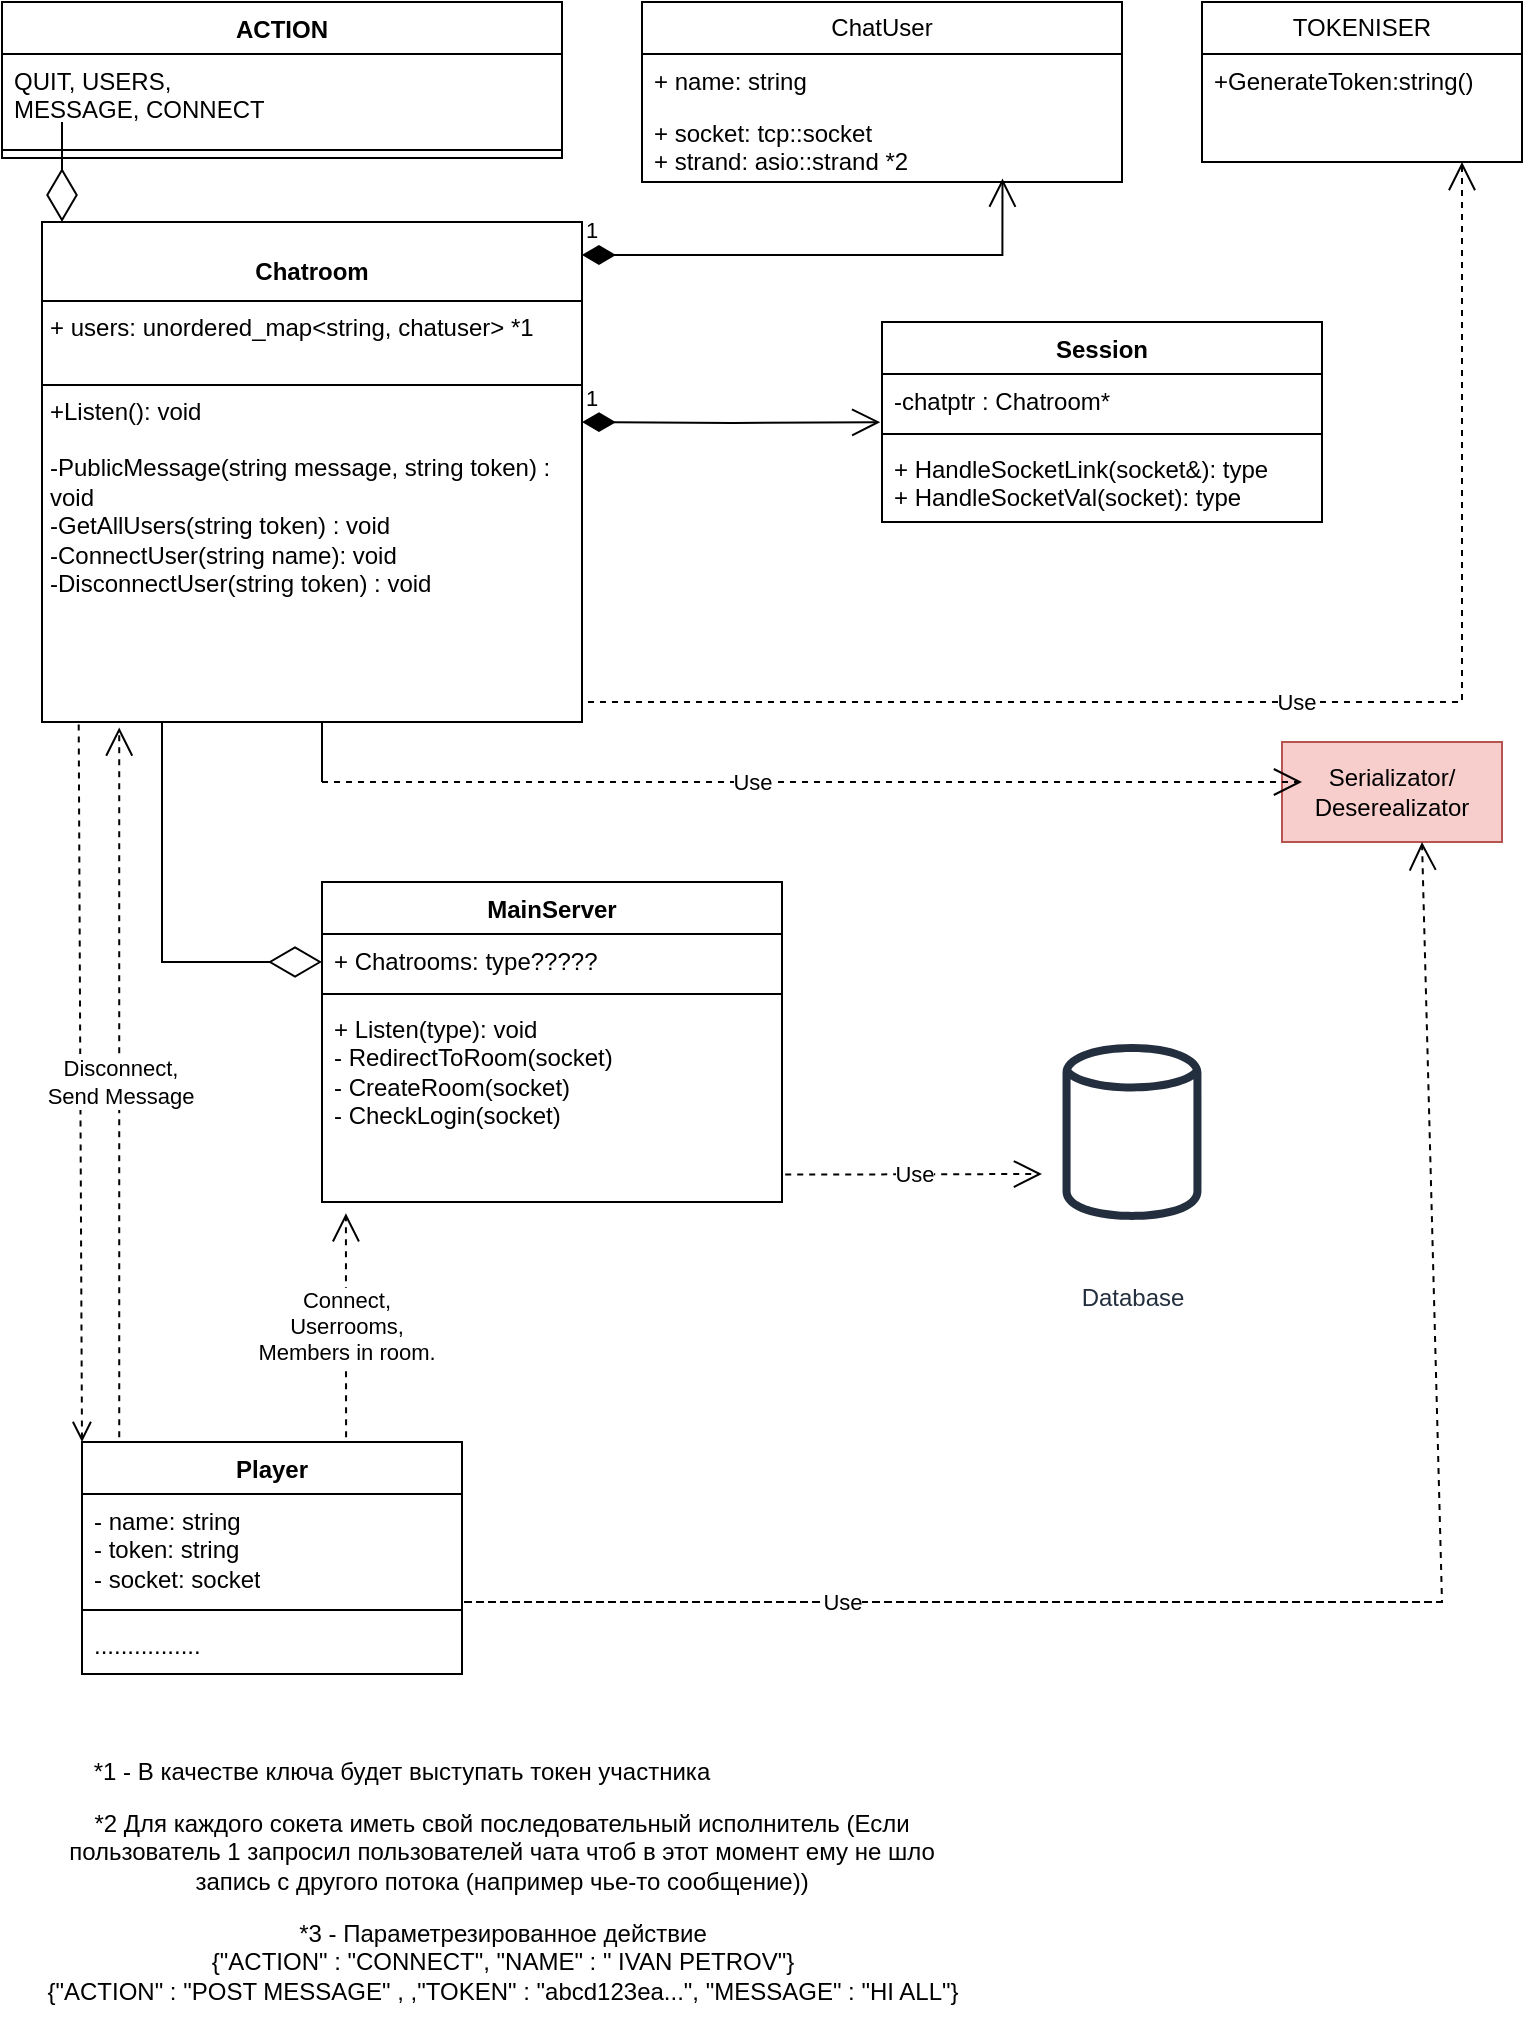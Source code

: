 <mxfile version="27.0.9">
  <diagram name="Страница — 1" id="RBdB6agf4GyIWHEwc0SU">
    <mxGraphModel dx="988" dy="573" grid="1" gridSize="10" guides="1" tooltips="1" connect="1" arrows="1" fold="1" page="1" pageScale="1" pageWidth="827" pageHeight="1169" math="0" shadow="0">
      <root>
        <mxCell id="0" />
        <mxCell id="1" parent="0" />
        <mxCell id="mDhaL8YAz_b2dVPlp8po-7" value="&lt;p style=&quot;margin:0px;margin-top:4px;text-align:center;&quot;&gt;&lt;br&gt;&lt;b&gt;Chatroom&lt;/b&gt;&lt;/p&gt;&lt;hr size=&quot;1&quot; style=&quot;border-style:solid;&quot;&gt;&lt;p style=&quot;margin:0px;margin-left:4px;&quot;&gt;+ users: unordered_map&amp;lt;string, chatuser&amp;gt; *1&lt;br&gt;&lt;br&gt;&lt;/p&gt;&lt;hr size=&quot;1&quot; style=&quot;border-style:solid;&quot;&gt;&lt;p style=&quot;margin:0px;margin-left:4px;&quot;&gt;+Listen(): void&lt;br&gt;&lt;br&gt;&lt;/p&gt;&lt;p style=&quot;margin:0px;margin-left:4px;&quot;&gt;&lt;span style=&quot;background-color: transparent; color: light-dark(rgb(0, 0, 0), rgb(255, 255, 255));&quot;&gt;-PublicMessage(string message, string token) : void&amp;nbsp;&lt;/span&gt;&lt;/p&gt;&lt;p style=&quot;margin:0px;margin-left:4px;&quot;&gt;-GetAllUsers(string token) : void&lt;/p&gt;&lt;p style=&quot;margin:0px;margin-left:4px;&quot;&gt;-ConnectUser(string name): void&lt;/p&gt;&lt;p style=&quot;margin:0px;margin-left:4px;&quot;&gt;-DisconnectUser(string token) : void&lt;/p&gt;" style="verticalAlign=top;align=left;overflow=fill;html=1;whiteSpace=wrap;" parent="1" vertex="1">
          <mxGeometry x="60" y="150" width="270" height="250" as="geometry" />
        </mxCell>
        <mxCell id="mDhaL8YAz_b2dVPlp8po-8" value="ACTION" style="swimlane;fontStyle=1;align=center;verticalAlign=top;childLayout=stackLayout;horizontal=1;startSize=26;horizontalStack=0;resizeParent=1;resizeParentMax=0;resizeLast=0;collapsible=1;marginBottom=0;whiteSpace=wrap;html=1;" parent="1" vertex="1">
          <mxGeometry x="40" y="40" width="280" height="78" as="geometry" />
        </mxCell>
        <mxCell id="mDhaL8YAz_b2dVPlp8po-9" value="QUIT, USERS,&amp;nbsp;&lt;div&gt;MESSAGE, CONNECT&lt;/div&gt;" style="text;strokeColor=none;fillColor=none;align=left;verticalAlign=top;spacingLeft=4;spacingRight=4;overflow=hidden;rotatable=0;points=[[0,0.5],[1,0.5]];portConstraint=eastwest;whiteSpace=wrap;html=1;" parent="mDhaL8YAz_b2dVPlp8po-8" vertex="1">
          <mxGeometry y="26" width="280" height="44" as="geometry" />
        </mxCell>
        <mxCell id="mDhaL8YAz_b2dVPlp8po-10" value="" style="line;strokeWidth=1;fillColor=none;align=left;verticalAlign=middle;spacingTop=-1;spacingLeft=3;spacingRight=3;rotatable=0;labelPosition=right;points=[];portConstraint=eastwest;strokeColor=inherit;" parent="mDhaL8YAz_b2dVPlp8po-8" vertex="1">
          <mxGeometry y="70" width="280" height="8" as="geometry" />
        </mxCell>
        <mxCell id="mDhaL8YAz_b2dVPlp8po-12" value="TOKENISER" style="swimlane;fontStyle=0;childLayout=stackLayout;horizontal=1;startSize=26;fillColor=none;horizontalStack=0;resizeParent=1;resizeParentMax=0;resizeLast=0;collapsible=1;marginBottom=0;whiteSpace=wrap;html=1;" parent="1" vertex="1">
          <mxGeometry x="640" y="40" width="160" height="80" as="geometry" />
        </mxCell>
        <mxCell id="mDhaL8YAz_b2dVPlp8po-13" value="+GenerateToken:string()" style="text;strokeColor=none;fillColor=none;align=left;verticalAlign=top;spacingLeft=4;spacingRight=4;overflow=hidden;rotatable=0;points=[[0,0.5],[1,0.5]];portConstraint=eastwest;whiteSpace=wrap;html=1;" parent="mDhaL8YAz_b2dVPlp8po-12" vertex="1">
          <mxGeometry y="26" width="160" height="54" as="geometry" />
        </mxCell>
        <mxCell id="mDhaL8YAz_b2dVPlp8po-16" value="ChatUser" style="swimlane;fontStyle=0;childLayout=stackLayout;horizontal=1;startSize=26;fillColor=none;horizontalStack=0;resizeParent=1;resizeParentMax=0;resizeLast=0;collapsible=1;marginBottom=0;whiteSpace=wrap;html=1;" parent="1" vertex="1">
          <mxGeometry x="360" y="40" width="240" height="90" as="geometry" />
        </mxCell>
        <mxCell id="mDhaL8YAz_b2dVPlp8po-18" value="+ name: string" style="text;strokeColor=none;fillColor=none;align=left;verticalAlign=top;spacingLeft=4;spacingRight=4;overflow=hidden;rotatable=0;points=[[0,0.5],[1,0.5]];portConstraint=eastwest;whiteSpace=wrap;html=1;" parent="mDhaL8YAz_b2dVPlp8po-16" vertex="1">
          <mxGeometry y="26" width="240" height="26" as="geometry" />
        </mxCell>
        <mxCell id="mDhaL8YAz_b2dVPlp8po-19" value="+ socket: tcp::socket&amp;nbsp;&lt;div&gt;+ strand: asio::strand *2&lt;/div&gt;" style="text;strokeColor=none;fillColor=none;align=left;verticalAlign=top;spacingLeft=4;spacingRight=4;overflow=hidden;rotatable=0;points=[[0,0.5],[1,0.5]];portConstraint=eastwest;whiteSpace=wrap;html=1;" parent="mDhaL8YAz_b2dVPlp8po-16" vertex="1">
          <mxGeometry y="52" width="240" height="38" as="geometry" />
        </mxCell>
        <mxCell id="mDhaL8YAz_b2dVPlp8po-20" value="*1 - В качестве ключа будет выступать токен участника" style="text;html=1;align=center;verticalAlign=middle;whiteSpace=wrap;rounded=0;" parent="1" vertex="1">
          <mxGeometry x="65" y="910" width="350" height="30" as="geometry" />
        </mxCell>
        <mxCell id="mDhaL8YAz_b2dVPlp8po-21" value="*2 Для каждого сокета иметь свой последовательный исполнитель (Если пользователь 1 запросил пользователей чата чтоб в этот момент ему не шло запись с другого потока (например чье-то сообщение))" style="text;html=1;align=center;verticalAlign=middle;whiteSpace=wrap;rounded=0;" parent="1" vertex="1">
          <mxGeometry x="55" y="950" width="470" height="30" as="geometry" />
        </mxCell>
        <mxCell id="mDhaL8YAz_b2dVPlp8po-22" value="*3 - Параметрезированное действие&lt;div&gt;&lt;span style=&quot;background-color: transparent; color: light-dark(rgb(0, 0, 0), rgb(255, 255, 255));&quot;&gt;{&lt;/span&gt;&lt;span style=&quot;background-color: transparent; color: light-dark(rgb(0, 0, 0), rgb(255, 255, 255));&quot;&gt;&quot;ACTION&quot; : &quot;CONNECT&quot;,&amp;nbsp;&lt;/span&gt;&lt;span style=&quot;background-color: transparent; color: light-dark(rgb(0, 0, 0), rgb(255, 255, 255));&quot;&gt;&quot;NAME&quot; : &quot; IVAN PETROV&quot;&lt;/span&gt;&lt;span style=&quot;background-color: transparent; color: light-dark(rgb(0, 0, 0), rgb(255, 255, 255));&quot;&gt;}&lt;br&gt;{&quot;ACTION&quot; : &quot;POST MESSAGE&quot; ,&amp;nbsp;&lt;/span&gt;&lt;span style=&quot;background-color: transparent; color: light-dark(rgb(0, 0, 0), rgb(255, 255, 255));&quot;&gt;,&lt;/span&gt;&lt;span style=&quot;background-color: transparent; color: light-dark(rgb(0, 0, 0), rgb(255, 255, 255));&quot;&gt;&quot;TOKEN&quot; :&amp;nbsp;&lt;/span&gt;&lt;span style=&quot;background-color: transparent; color: light-dark(rgb(0, 0, 0), rgb(255, 255, 255));&quot;&gt;&quot;abcd123ea...&quot;, &quot;MESSAGE&quot; : &quot;HI ALL&quot;&lt;/span&gt;&lt;span style=&quot;background-color: transparent; color: light-dark(rgb(0, 0, 0), rgb(255, 255, 255));&quot;&gt;}&lt;/span&gt;&lt;/div&gt;" style="text;html=1;align=center;verticalAlign=middle;resizable=0;points=[];autosize=1;strokeColor=none;fillColor=none;" parent="1" vertex="1">
          <mxGeometry x="50" y="990" width="480" height="60" as="geometry" />
        </mxCell>
        <mxCell id="mDhaL8YAz_b2dVPlp8po-23" value="" style="endArrow=diamondThin;endFill=0;endSize=24;html=1;rounded=0;" parent="1" edge="1">
          <mxGeometry width="160" relative="1" as="geometry">
            <mxPoint x="70" y="100" as="sourcePoint" />
            <mxPoint x="70" y="150" as="targetPoint" />
          </mxGeometry>
        </mxCell>
        <mxCell id="mDhaL8YAz_b2dVPlp8po-24" value="Use" style="endArrow=open;endSize=12;dashed=1;html=1;rounded=0;" parent="1" edge="1">
          <mxGeometry width="160" relative="1" as="geometry">
            <mxPoint x="333" y="390" as="sourcePoint" />
            <mxPoint x="770" y="120" as="targetPoint" />
            <Array as="points">
              <mxPoint x="770" y="390" />
            </Array>
          </mxGeometry>
        </mxCell>
        <mxCell id="mDhaL8YAz_b2dVPlp8po-25" value="1" style="endArrow=open;html=1;endSize=12;startArrow=diamondThin;startSize=14;startFill=1;edgeStyle=orthogonalEdgeStyle;align=left;verticalAlign=bottom;rounded=0;entryX=0.751;entryY=0.955;entryDx=0;entryDy=0;entryPerimeter=0;" parent="1" target="mDhaL8YAz_b2dVPlp8po-19" edge="1">
          <mxGeometry x="-1" y="3" relative="1" as="geometry">
            <mxPoint x="330" y="166.47" as="sourcePoint" />
            <mxPoint x="540" y="140" as="targetPoint" />
            <Array as="points">
              <mxPoint x="540" y="167" />
            </Array>
          </mxGeometry>
        </mxCell>
        <mxCell id="ftO5Ddu22ceWDmIbqdO2-1" value="Session" style="swimlane;fontStyle=1;align=center;verticalAlign=top;childLayout=stackLayout;horizontal=1;startSize=26;horizontalStack=0;resizeParent=1;resizeParentMax=0;resizeLast=0;collapsible=1;marginBottom=0;whiteSpace=wrap;html=1;" vertex="1" parent="1">
          <mxGeometry x="480" y="200" width="220" height="100" as="geometry" />
        </mxCell>
        <mxCell id="ftO5Ddu22ceWDmIbqdO2-2" value="-chatptr : Chatroom*" style="text;strokeColor=none;fillColor=none;align=left;verticalAlign=top;spacingLeft=4;spacingRight=4;overflow=hidden;rotatable=0;points=[[0,0.5],[1,0.5]];portConstraint=eastwest;whiteSpace=wrap;html=1;" vertex="1" parent="ftO5Ddu22ceWDmIbqdO2-1">
          <mxGeometry y="26" width="220" height="26" as="geometry" />
        </mxCell>
        <mxCell id="ftO5Ddu22ceWDmIbqdO2-3" value="" style="line;strokeWidth=1;fillColor=none;align=left;verticalAlign=middle;spacingTop=-1;spacingLeft=3;spacingRight=3;rotatable=0;labelPosition=right;points=[];portConstraint=eastwest;strokeColor=inherit;" vertex="1" parent="ftO5Ddu22ceWDmIbqdO2-1">
          <mxGeometry y="52" width="220" height="8" as="geometry" />
        </mxCell>
        <mxCell id="ftO5Ddu22ceWDmIbqdO2-4" value="+ HandleSocketLink(socket&amp;amp;): type&lt;div&gt;+&amp;nbsp;&lt;span style=&quot;background-color: transparent; color: light-dark(rgb(0, 0, 0), rgb(255, 255, 255));&quot;&gt;Handle&lt;/span&gt;&lt;span style=&quot;background-color: transparent; color: light-dark(rgb(0, 0, 0), rgb(255, 255, 255));&quot;&gt;SocketVal(socket): type&lt;/span&gt;&lt;/div&gt;" style="text;strokeColor=none;fillColor=none;align=left;verticalAlign=top;spacingLeft=4;spacingRight=4;overflow=hidden;rotatable=0;points=[[0,0.5],[1,0.5]];portConstraint=eastwest;whiteSpace=wrap;html=1;" vertex="1" parent="ftO5Ddu22ceWDmIbqdO2-1">
          <mxGeometry y="60" width="220" height="40" as="geometry" />
        </mxCell>
        <mxCell id="ftO5Ddu22ceWDmIbqdO2-5" value="1" style="endArrow=open;html=1;endSize=12;startArrow=diamondThin;startSize=14;startFill=1;edgeStyle=orthogonalEdgeStyle;align=left;verticalAlign=bottom;rounded=0;entryX=-0.004;entryY=0.926;entryDx=0;entryDy=0;entryPerimeter=0;" edge="1" parent="1" target="ftO5Ddu22ceWDmIbqdO2-2">
          <mxGeometry x="-1" y="3" relative="1" as="geometry">
            <mxPoint x="330" y="250" as="sourcePoint" />
            <mxPoint x="470" y="250" as="targetPoint" />
          </mxGeometry>
        </mxCell>
        <mxCell id="ftO5Ddu22ceWDmIbqdO2-6" value="Serializator/&lt;div&gt;Deserealizator&lt;/div&gt;" style="html=1;whiteSpace=wrap;fillColor=#f8cecc;strokeColor=#b85450;" vertex="1" parent="1">
          <mxGeometry x="680" y="410" width="110" height="50" as="geometry" />
        </mxCell>
        <mxCell id="ftO5Ddu22ceWDmIbqdO2-7" value="Use" style="endArrow=open;endSize=12;dashed=1;html=1;rounded=0;entryX=0.091;entryY=0.4;entryDx=0;entryDy=0;entryPerimeter=0;" edge="1" parent="1" target="ftO5Ddu22ceWDmIbqdO2-6">
          <mxGeometry width="160" relative="1" as="geometry">
            <mxPoint x="200" y="430" as="sourcePoint" />
            <mxPoint x="680" y="450" as="targetPoint" />
            <Array as="points">
              <mxPoint x="200" y="400" />
              <mxPoint x="200" y="430" />
            </Array>
          </mxGeometry>
        </mxCell>
        <mxCell id="ftO5Ddu22ceWDmIbqdO2-8" value="&lt;br&gt;Database" style="sketch=0;outlineConnect=0;fontColor=#232F3E;gradientColor=none;strokeColor=#232F3E;fillColor=#ffffff;dashed=0;verticalLabelPosition=bottom;verticalAlign=top;align=center;html=1;fontSize=12;fontStyle=0;aspect=fixed;shape=mxgraph.aws4.resourceIcon;resIcon=mxgraph.aws4.generic_database;" vertex="1" parent="1">
          <mxGeometry x="550" y="550" width="110" height="110" as="geometry" />
        </mxCell>
        <mxCell id="ftO5Ddu22ceWDmIbqdO2-11" value="MainServer" style="swimlane;fontStyle=1;align=center;verticalAlign=top;childLayout=stackLayout;horizontal=1;startSize=26;horizontalStack=0;resizeParent=1;resizeParentMax=0;resizeLast=0;collapsible=1;marginBottom=0;whiteSpace=wrap;html=1;" vertex="1" parent="1">
          <mxGeometry x="200" y="480" width="230" height="160" as="geometry" />
        </mxCell>
        <mxCell id="ftO5Ddu22ceWDmIbqdO2-12" value="+ Chatrooms: type?????" style="text;strokeColor=none;fillColor=none;align=left;verticalAlign=top;spacingLeft=4;spacingRight=4;overflow=hidden;rotatable=0;points=[[0,0.5],[1,0.5]];portConstraint=eastwest;whiteSpace=wrap;html=1;" vertex="1" parent="ftO5Ddu22ceWDmIbqdO2-11">
          <mxGeometry y="26" width="230" height="26" as="geometry" />
        </mxCell>
        <mxCell id="ftO5Ddu22ceWDmIbqdO2-13" value="" style="line;strokeWidth=1;fillColor=none;align=left;verticalAlign=middle;spacingTop=-1;spacingLeft=3;spacingRight=3;rotatable=0;labelPosition=right;points=[];portConstraint=eastwest;strokeColor=inherit;" vertex="1" parent="ftO5Ddu22ceWDmIbqdO2-11">
          <mxGeometry y="52" width="230" height="8" as="geometry" />
        </mxCell>
        <mxCell id="ftO5Ddu22ceWDmIbqdO2-14" value="+ Listen(type): void&lt;div&gt;- RedirectToRoom(socket)&lt;/div&gt;&lt;div&gt;- CreateRoom(socket)&lt;/div&gt;&lt;div&gt;- CheckLogin(socket)&lt;/div&gt;" style="text;strokeColor=none;fillColor=none;align=left;verticalAlign=top;spacingLeft=4;spacingRight=4;overflow=hidden;rotatable=0;points=[[0,0.5],[1,0.5]];portConstraint=eastwest;whiteSpace=wrap;html=1;" vertex="1" parent="ftO5Ddu22ceWDmIbqdO2-11">
          <mxGeometry y="60" width="230" height="100" as="geometry" />
        </mxCell>
        <mxCell id="ftO5Ddu22ceWDmIbqdO2-15" value="return" style="html=1;verticalAlign=bottom;endArrow=open;dashed=1;endSize=8;curved=0;rounded=0;exitX=0.068;exitY=1.005;exitDx=0;exitDy=0;exitPerimeter=0;" edge="1" parent="1" source="mDhaL8YAz_b2dVPlp8po-7">
          <mxGeometry relative="1" as="geometry">
            <mxPoint x="510" y="570" as="sourcePoint" />
            <mxPoint x="80" y="760" as="targetPoint" />
          </mxGeometry>
        </mxCell>
        <mxCell id="ftO5Ddu22ceWDmIbqdO2-16" value="Use" style="endArrow=open;endSize=12;dashed=1;html=1;rounded=0;exitX=1.007;exitY=0.863;exitDx=0;exitDy=0;exitPerimeter=0;" edge="1" parent="1" source="ftO5Ddu22ceWDmIbqdO2-14">
          <mxGeometry width="160" relative="1" as="geometry">
            <mxPoint x="430" y="599" as="sourcePoint" />
            <mxPoint x="560" y="626" as="targetPoint" />
          </mxGeometry>
        </mxCell>
        <mxCell id="ftO5Ddu22ceWDmIbqdO2-17" value="" style="endArrow=diamondThin;endFill=0;endSize=24;html=1;rounded=0;" edge="1" parent="1">
          <mxGeometry width="160" relative="1" as="geometry">
            <mxPoint x="120" y="520" as="sourcePoint" />
            <mxPoint x="200" y="520" as="targetPoint" />
            <Array as="points">
              <mxPoint x="120" y="400" />
              <mxPoint x="120" y="520" />
            </Array>
          </mxGeometry>
        </mxCell>
        <mxCell id="ftO5Ddu22ceWDmIbqdO2-18" value="Player" style="swimlane;fontStyle=1;align=center;verticalAlign=top;childLayout=stackLayout;horizontal=1;startSize=26;horizontalStack=0;resizeParent=1;resizeParentMax=0;resizeLast=0;collapsible=1;marginBottom=0;whiteSpace=wrap;html=1;" vertex="1" parent="1">
          <mxGeometry x="80" y="760" width="190" height="116" as="geometry" />
        </mxCell>
        <mxCell id="ftO5Ddu22ceWDmIbqdO2-19" value="- name: string&lt;div&gt;- token: string&lt;/div&gt;&lt;div&gt;- socket: socket&lt;/div&gt;" style="text;strokeColor=none;fillColor=none;align=left;verticalAlign=top;spacingLeft=4;spacingRight=4;overflow=hidden;rotatable=0;points=[[0,0.5],[1,0.5]];portConstraint=eastwest;whiteSpace=wrap;html=1;" vertex="1" parent="ftO5Ddu22ceWDmIbqdO2-18">
          <mxGeometry y="26" width="190" height="54" as="geometry" />
        </mxCell>
        <mxCell id="ftO5Ddu22ceWDmIbqdO2-20" value="" style="line;strokeWidth=1;fillColor=none;align=left;verticalAlign=middle;spacingTop=-1;spacingLeft=3;spacingRight=3;rotatable=0;labelPosition=right;points=[];portConstraint=eastwest;strokeColor=inherit;" vertex="1" parent="ftO5Ddu22ceWDmIbqdO2-18">
          <mxGeometry y="80" width="190" height="8" as="geometry" />
        </mxCell>
        <mxCell id="ftO5Ddu22ceWDmIbqdO2-21" value="................" style="text;strokeColor=none;fillColor=none;align=left;verticalAlign=top;spacingLeft=4;spacingRight=4;overflow=hidden;rotatable=0;points=[[0,0.5],[1,0.5]];portConstraint=eastwest;whiteSpace=wrap;html=1;" vertex="1" parent="ftO5Ddu22ceWDmIbqdO2-18">
          <mxGeometry y="88" width="190" height="28" as="geometry" />
        </mxCell>
        <mxCell id="ftO5Ddu22ceWDmIbqdO2-22" value="Connect,&lt;br&gt;Userrooms,&lt;br&gt;Members in room." style="endArrow=open;endSize=12;dashed=1;html=1;rounded=0;exitX=0.695;exitY=-0.021;exitDx=0;exitDy=0;exitPerimeter=0;entryX=0.052;entryY=1.056;entryDx=0;entryDy=0;entryPerimeter=0;" edge="1" parent="1" source="ftO5Ddu22ceWDmIbqdO2-18" target="ftO5Ddu22ceWDmIbqdO2-14">
          <mxGeometry x="0.0" width="160" relative="1" as="geometry">
            <mxPoint x="390" y="670" as="sourcePoint" />
            <mxPoint x="550" y="670" as="targetPoint" />
            <mxPoint as="offset" />
          </mxGeometry>
        </mxCell>
        <mxCell id="ftO5Ddu22ceWDmIbqdO2-23" value="Disconnect,&lt;div&gt;Send Message&lt;/div&gt;" style="endArrow=open;endSize=12;dashed=1;html=1;rounded=0;exitX=0.098;exitY=-0.021;exitDx=0;exitDy=0;exitPerimeter=0;entryX=0.143;entryY=1.011;entryDx=0;entryDy=0;entryPerimeter=0;" edge="1" parent="1" source="ftO5Ddu22ceWDmIbqdO2-18" target="mDhaL8YAz_b2dVPlp8po-7">
          <mxGeometry width="160" relative="1" as="geometry">
            <mxPoint x="390" y="670" as="sourcePoint" />
            <mxPoint x="550" y="670" as="targetPoint" />
          </mxGeometry>
        </mxCell>
        <mxCell id="ftO5Ddu22ceWDmIbqdO2-24" value="Use" style="endArrow=open;endSize=12;dashed=1;html=1;rounded=0;" edge="1" parent="1">
          <mxGeometry width="160" relative="1" as="geometry">
            <mxPoint x="760" y="840" as="sourcePoint" />
            <mxPoint x="750" y="460" as="targetPoint" />
            <Array as="points">
              <mxPoint x="270" y="840" />
              <mxPoint x="760" y="840" />
            </Array>
          </mxGeometry>
        </mxCell>
      </root>
    </mxGraphModel>
  </diagram>
</mxfile>
